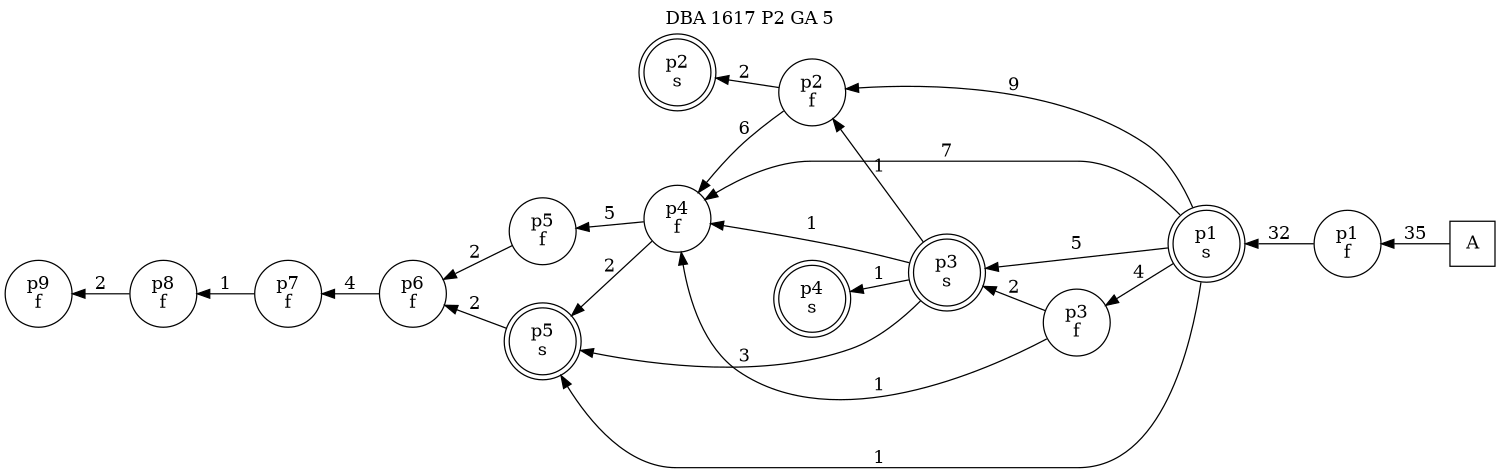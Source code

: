 digraph DBA_1617_P2_GA_5_GOOD {
labelloc="tl"
label= " DBA 1617 P2 GA 5 "
rankdir="RL";
graph [ size=" 10 , 10 !"]

"A" [shape="square" label="A"]
"p1_f" [shape="circle" label="p1
f"]
"p1_s" [shape="doublecircle" label="p1
s"]
"p2_f" [shape="circle" label="p2
f"]
"p3_f" [shape="circle" label="p3
f"]
"p3_s" [shape="doublecircle" label="p3
s"]
"p4_f" [shape="circle" label="p4
f"]
"p5_f" [shape="circle" label="p5
f"]
"p6_f" [shape="circle" label="p6
f"]
"p7_f" [shape="circle" label="p7
f"]
"p5_s" [shape="doublecircle" label="p5
s"]
"p8_f" [shape="circle" label="p8
f"]
"p9_f" [shape="circle" label="p9
f"]
"p2_s" [shape="doublecircle" label="p2
s"]
"p4_s" [shape="doublecircle" label="p4
s"]
"A" -> "p1_f" [ label=35]
"p1_f" -> "p1_s" [ label=32]
"p1_s" -> "p2_f" [ label=9]
"p1_s" -> "p3_f" [ label=4]
"p1_s" -> "p3_s" [ label=5]
"p1_s" -> "p4_f" [ label=7]
"p1_s" -> "p5_s" [ label=1]
"p2_f" -> "p4_f" [ label=6]
"p2_f" -> "p2_s" [ label=2]
"p3_f" -> "p3_s" [ label=2]
"p3_f" -> "p4_f" [ label=1]
"p3_s" -> "p2_f" [ label=1]
"p3_s" -> "p4_f" [ label=1]
"p3_s" -> "p5_s" [ label=3]
"p3_s" -> "p4_s" [ label=1]
"p4_f" -> "p5_f" [ label=5]
"p4_f" -> "p5_s" [ label=2]
"p5_f" -> "p6_f" [ label=2]
"p6_f" -> "p7_f" [ label=4]
"p7_f" -> "p8_f" [ label=1]
"p5_s" -> "p6_f" [ label=2]
"p8_f" -> "p9_f" [ label=2]
}
